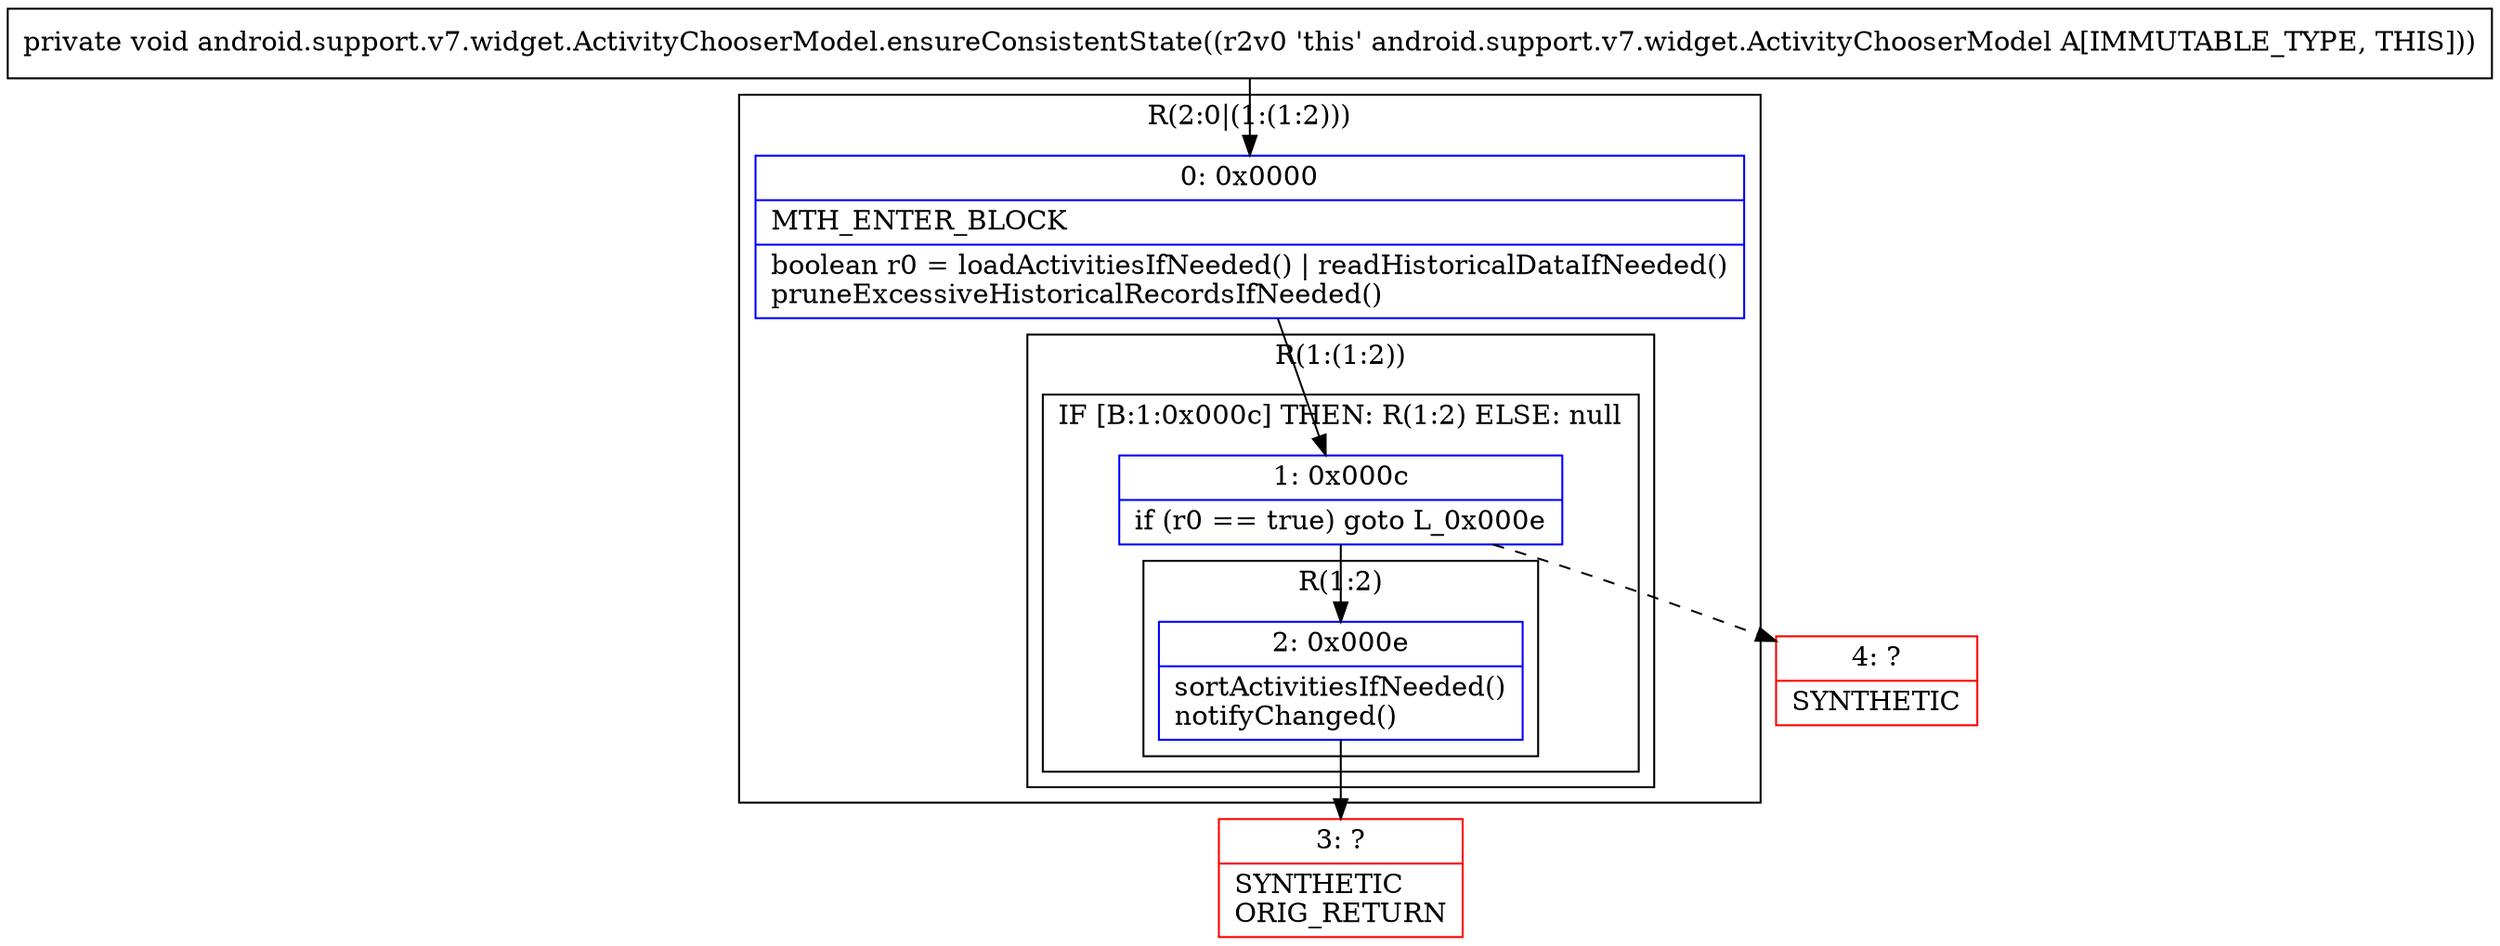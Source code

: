 digraph "CFG forandroid.support.v7.widget.ActivityChooserModel.ensureConsistentState()V" {
subgraph cluster_Region_1346352228 {
label = "R(2:0|(1:(1:2)))";
node [shape=record,color=blue];
Node_0 [shape=record,label="{0\:\ 0x0000|MTH_ENTER_BLOCK\l|boolean r0 = loadActivitiesIfNeeded() \| readHistoricalDataIfNeeded()\lpruneExcessiveHistoricalRecordsIfNeeded()\l}"];
subgraph cluster_Region_1627828558 {
label = "R(1:(1:2))";
node [shape=record,color=blue];
subgraph cluster_IfRegion_534628830 {
label = "IF [B:1:0x000c] THEN: R(1:2) ELSE: null";
node [shape=record,color=blue];
Node_1 [shape=record,label="{1\:\ 0x000c|if (r0 == true) goto L_0x000e\l}"];
subgraph cluster_Region_1364294889 {
label = "R(1:2)";
node [shape=record,color=blue];
Node_2 [shape=record,label="{2\:\ 0x000e|sortActivitiesIfNeeded()\lnotifyChanged()\l}"];
}
}
}
}
Node_3 [shape=record,color=red,label="{3\:\ ?|SYNTHETIC\lORIG_RETURN\l}"];
Node_4 [shape=record,color=red,label="{4\:\ ?|SYNTHETIC\l}"];
MethodNode[shape=record,label="{private void android.support.v7.widget.ActivityChooserModel.ensureConsistentState((r2v0 'this' android.support.v7.widget.ActivityChooserModel A[IMMUTABLE_TYPE, THIS])) }"];
MethodNode -> Node_0;
Node_0 -> Node_1;
Node_1 -> Node_2;
Node_1 -> Node_4[style=dashed];
Node_2 -> Node_3;
}

